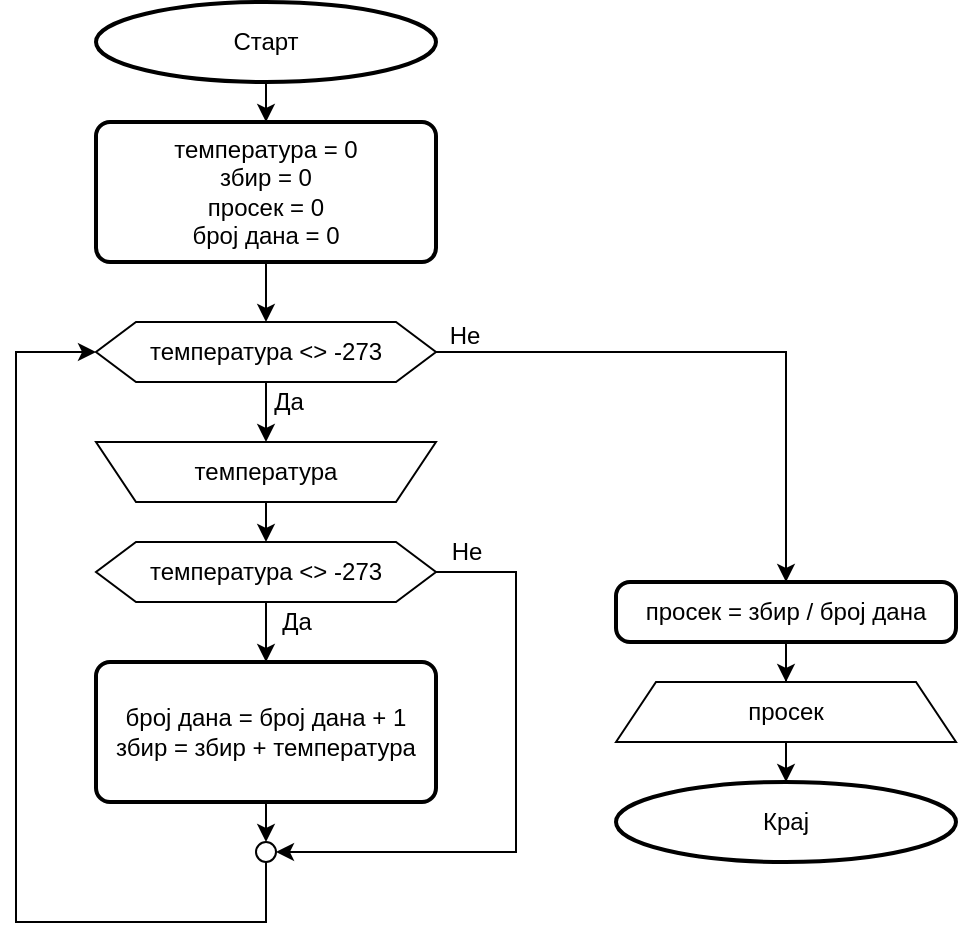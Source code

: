 <mxfile version="14.5.3" type="github">
  <diagram id="a5ix9fAeSW5AY84f41eT" name="Page-1">
    <mxGraphModel dx="1483" dy="701" grid="1" gridSize="10" guides="1" tooltips="1" connect="1" arrows="1" fold="1" page="1" pageScale="1" pageWidth="827" pageHeight="1169" math="0" shadow="0">
      <root>
        <mxCell id="0" />
        <mxCell id="1" parent="0" />
        <mxCell id="O0oJpY8e8Bnj8QhviU5S-8" style="edgeStyle=orthogonalEdgeStyle;rounded=0;orthogonalLoop=1;jettySize=auto;html=1;exitX=0.5;exitY=1;exitDx=0;exitDy=0;exitPerimeter=0;entryX=0.5;entryY=0;entryDx=0;entryDy=0;" parent="1" source="jB2y5ZlAkc883ijvKfTW-2" target="jB2y5ZlAkc883ijvKfTW-8" edge="1">
          <mxGeometry relative="1" as="geometry" />
        </mxCell>
        <mxCell id="jB2y5ZlAkc883ijvKfTW-2" value="Старт" style="strokeWidth=2;html=1;shape=mxgraph.flowchart.start_1;whiteSpace=wrap;" parent="1" vertex="1">
          <mxGeometry x="140" y="40" width="170" height="40" as="geometry" />
        </mxCell>
        <mxCell id="O0oJpY8e8Bnj8QhviU5S-9" style="edgeStyle=orthogonalEdgeStyle;rounded=0;orthogonalLoop=1;jettySize=auto;html=1;exitX=0.5;exitY=1;exitDx=0;exitDy=0;entryX=0.5;entryY=0;entryDx=0;entryDy=0;" parent="1" source="jB2y5ZlAkc883ijvKfTW-8" target="O0oJpY8e8Bnj8QhviU5S-4" edge="1">
          <mxGeometry relative="1" as="geometry" />
        </mxCell>
        <mxCell id="jB2y5ZlAkc883ijvKfTW-8" value="температура = 0&lt;br&gt;збир = 0&lt;br&gt;просек = 0&lt;br&gt;број дана = 0" style="rounded=1;whiteSpace=wrap;html=1;absoluteArcSize=1;arcSize=14;strokeWidth=2;" parent="1" vertex="1">
          <mxGeometry x="140" y="100" width="170" height="70" as="geometry" />
        </mxCell>
        <mxCell id="jB2y5ZlAkc883ijvKfTW-9" value="Крај" style="strokeWidth=2;html=1;shape=mxgraph.flowchart.start_1;whiteSpace=wrap;" parent="1" vertex="1">
          <mxGeometry x="400" y="430" width="170" height="40" as="geometry" />
        </mxCell>
        <mxCell id="O0oJpY8e8Bnj8QhviU5S-11" style="edgeStyle=orthogonalEdgeStyle;rounded=0;orthogonalLoop=1;jettySize=auto;html=1;exitX=0.5;exitY=0;exitDx=0;exitDy=0;entryX=0.5;entryY=0;entryDx=0;entryDy=0;" parent="1" source="jB2y5ZlAkc883ijvKfTW-19" target="O0oJpY8e8Bnj8QhviU5S-5" edge="1">
          <mxGeometry relative="1" as="geometry" />
        </mxCell>
        <mxCell id="jB2y5ZlAkc883ijvKfTW-19" value="температура" style="shape=trapezoid;perimeter=trapezoidPerimeter;whiteSpace=wrap;html=1;fixedSize=1;direction=west;" parent="1" vertex="1">
          <mxGeometry x="140" y="260" width="170" height="30" as="geometry" />
        </mxCell>
        <mxCell id="O0oJpY8e8Bnj8QhviU5S-15" style="edgeStyle=orthogonalEdgeStyle;rounded=0;orthogonalLoop=1;jettySize=auto;html=1;exitX=0.5;exitY=1;exitDx=0;exitDy=0;entryX=0.5;entryY=0;entryDx=0;entryDy=0;entryPerimeter=0;" parent="1" source="jB2y5ZlAkc883ijvKfTW-20" target="jB2y5ZlAkc883ijvKfTW-9" edge="1">
          <mxGeometry relative="1" as="geometry" />
        </mxCell>
        <mxCell id="jB2y5ZlAkc883ijvKfTW-20" value="просек" style="shape=trapezoid;perimeter=trapezoidPerimeter;whiteSpace=wrap;html=1;fixedSize=1;" parent="1" vertex="1">
          <mxGeometry x="400" y="380" width="170" height="30" as="geometry" />
        </mxCell>
        <mxCell id="O0oJpY8e8Bnj8QhviU5S-10" style="edgeStyle=orthogonalEdgeStyle;rounded=0;orthogonalLoop=1;jettySize=auto;html=1;exitX=0.5;exitY=1;exitDx=0;exitDy=0;entryX=0.5;entryY=1;entryDx=0;entryDy=0;" parent="1" source="O0oJpY8e8Bnj8QhviU5S-4" target="jB2y5ZlAkc883ijvKfTW-19" edge="1">
          <mxGeometry relative="1" as="geometry" />
        </mxCell>
        <mxCell id="Vw6Hq9TLFwbQCV8CgOX5-1" style="edgeStyle=orthogonalEdgeStyle;rounded=0;orthogonalLoop=1;jettySize=auto;html=1;exitX=1;exitY=0.5;exitDx=0;exitDy=0;entryX=0.5;entryY=0;entryDx=0;entryDy=0;" edge="1" parent="1" source="O0oJpY8e8Bnj8QhviU5S-4" target="O0oJpY8e8Bnj8QhviU5S-7">
          <mxGeometry relative="1" as="geometry" />
        </mxCell>
        <mxCell id="O0oJpY8e8Bnj8QhviU5S-4" value="температура &amp;lt;&amp;gt; -273" style="shape=hexagon;perimeter=hexagonPerimeter2;whiteSpace=wrap;html=1;fixedSize=1;" parent="1" vertex="1">
          <mxGeometry x="140" y="200" width="170" height="30" as="geometry" />
        </mxCell>
        <mxCell id="O0oJpY8e8Bnj8QhviU5S-12" style="edgeStyle=orthogonalEdgeStyle;rounded=0;orthogonalLoop=1;jettySize=auto;html=1;exitX=0.5;exitY=1;exitDx=0;exitDy=0;entryX=0.5;entryY=0;entryDx=0;entryDy=0;" parent="1" source="O0oJpY8e8Bnj8QhviU5S-5" target="O0oJpY8e8Bnj8QhviU5S-6" edge="1">
          <mxGeometry relative="1" as="geometry" />
        </mxCell>
        <mxCell id="O0oJpY8e8Bnj8QhviU5S-18" style="edgeStyle=orthogonalEdgeStyle;rounded=0;orthogonalLoop=1;jettySize=auto;html=1;exitX=1;exitY=0.5;exitDx=0;exitDy=0;entryX=1;entryY=0.5;entryDx=0;entryDy=0;" parent="1" source="O0oJpY8e8Bnj8QhviU5S-5" target="O0oJpY8e8Bnj8QhviU5S-16" edge="1">
          <mxGeometry relative="1" as="geometry">
            <Array as="points">
              <mxPoint x="350" y="325" />
              <mxPoint x="350" y="465" />
            </Array>
          </mxGeometry>
        </mxCell>
        <mxCell id="O0oJpY8e8Bnj8QhviU5S-5" value="температура &amp;lt;&amp;gt; -273" style="shape=hexagon;perimeter=hexagonPerimeter2;whiteSpace=wrap;html=1;fixedSize=1;" parent="1" vertex="1">
          <mxGeometry x="140" y="310" width="170" height="30" as="geometry" />
        </mxCell>
        <mxCell id="O0oJpY8e8Bnj8QhviU5S-17" style="edgeStyle=orthogonalEdgeStyle;rounded=0;orthogonalLoop=1;jettySize=auto;html=1;exitX=0.5;exitY=1;exitDx=0;exitDy=0;entryX=0.5;entryY=0;entryDx=0;entryDy=0;" parent="1" source="O0oJpY8e8Bnj8QhviU5S-6" target="O0oJpY8e8Bnj8QhviU5S-16" edge="1">
          <mxGeometry relative="1" as="geometry" />
        </mxCell>
        <mxCell id="O0oJpY8e8Bnj8QhviU5S-6" value="број дана = број дана + 1&lt;br&gt;збир = збир + температура" style="rounded=1;whiteSpace=wrap;html=1;absoluteArcSize=1;arcSize=14;strokeWidth=2;" parent="1" vertex="1">
          <mxGeometry x="140" y="370" width="170" height="70" as="geometry" />
        </mxCell>
        <mxCell id="O0oJpY8e8Bnj8QhviU5S-14" style="edgeStyle=orthogonalEdgeStyle;rounded=0;orthogonalLoop=1;jettySize=auto;html=1;exitX=0.5;exitY=1;exitDx=0;exitDy=0;" parent="1" source="O0oJpY8e8Bnj8QhviU5S-7" target="jB2y5ZlAkc883ijvKfTW-20" edge="1">
          <mxGeometry relative="1" as="geometry" />
        </mxCell>
        <mxCell id="O0oJpY8e8Bnj8QhviU5S-7" value="просек = збир / број дана" style="rounded=1;whiteSpace=wrap;html=1;absoluteArcSize=1;arcSize=14;strokeWidth=2;" parent="1" vertex="1">
          <mxGeometry x="400" y="330" width="170" height="30" as="geometry" />
        </mxCell>
        <mxCell id="O0oJpY8e8Bnj8QhviU5S-19" style="edgeStyle=orthogonalEdgeStyle;rounded=0;orthogonalLoop=1;jettySize=auto;html=1;exitX=0.5;exitY=1;exitDx=0;exitDy=0;entryX=0;entryY=0.5;entryDx=0;entryDy=0;" parent="1" source="O0oJpY8e8Bnj8QhviU5S-16" target="O0oJpY8e8Bnj8QhviU5S-4" edge="1">
          <mxGeometry relative="1" as="geometry">
            <Array as="points">
              <mxPoint x="225" y="500" />
              <mxPoint x="100" y="500" />
              <mxPoint x="100" y="215" />
            </Array>
          </mxGeometry>
        </mxCell>
        <mxCell id="O0oJpY8e8Bnj8QhviU5S-16" value="" style="ellipse;whiteSpace=wrap;html=1;aspect=fixed;" parent="1" vertex="1">
          <mxGeometry x="220" y="460" width="10" height="10" as="geometry" />
        </mxCell>
        <mxCell id="O0oJpY8e8Bnj8QhviU5S-20" value="Да" style="text;html=1;align=center;verticalAlign=middle;resizable=0;points=[];autosize=1;" parent="1" vertex="1">
          <mxGeometry x="221" y="230" width="30" height="20" as="geometry" />
        </mxCell>
        <mxCell id="O0oJpY8e8Bnj8QhviU5S-21" value="Не" style="text;html=1;align=center;verticalAlign=middle;resizable=0;points=[];autosize=1;" parent="1" vertex="1">
          <mxGeometry x="309" y="197" width="30" height="20" as="geometry" />
        </mxCell>
        <mxCell id="O0oJpY8e8Bnj8QhviU5S-22" value="Да" style="text;html=1;align=center;verticalAlign=middle;resizable=0;points=[];autosize=1;" parent="1" vertex="1">
          <mxGeometry x="225" y="340" width="30" height="20" as="geometry" />
        </mxCell>
        <mxCell id="O0oJpY8e8Bnj8QhviU5S-23" value="Не" style="text;html=1;align=center;verticalAlign=middle;resizable=0;points=[];autosize=1;" parent="1" vertex="1">
          <mxGeometry x="310" y="305" width="30" height="20" as="geometry" />
        </mxCell>
      </root>
    </mxGraphModel>
  </diagram>
</mxfile>
